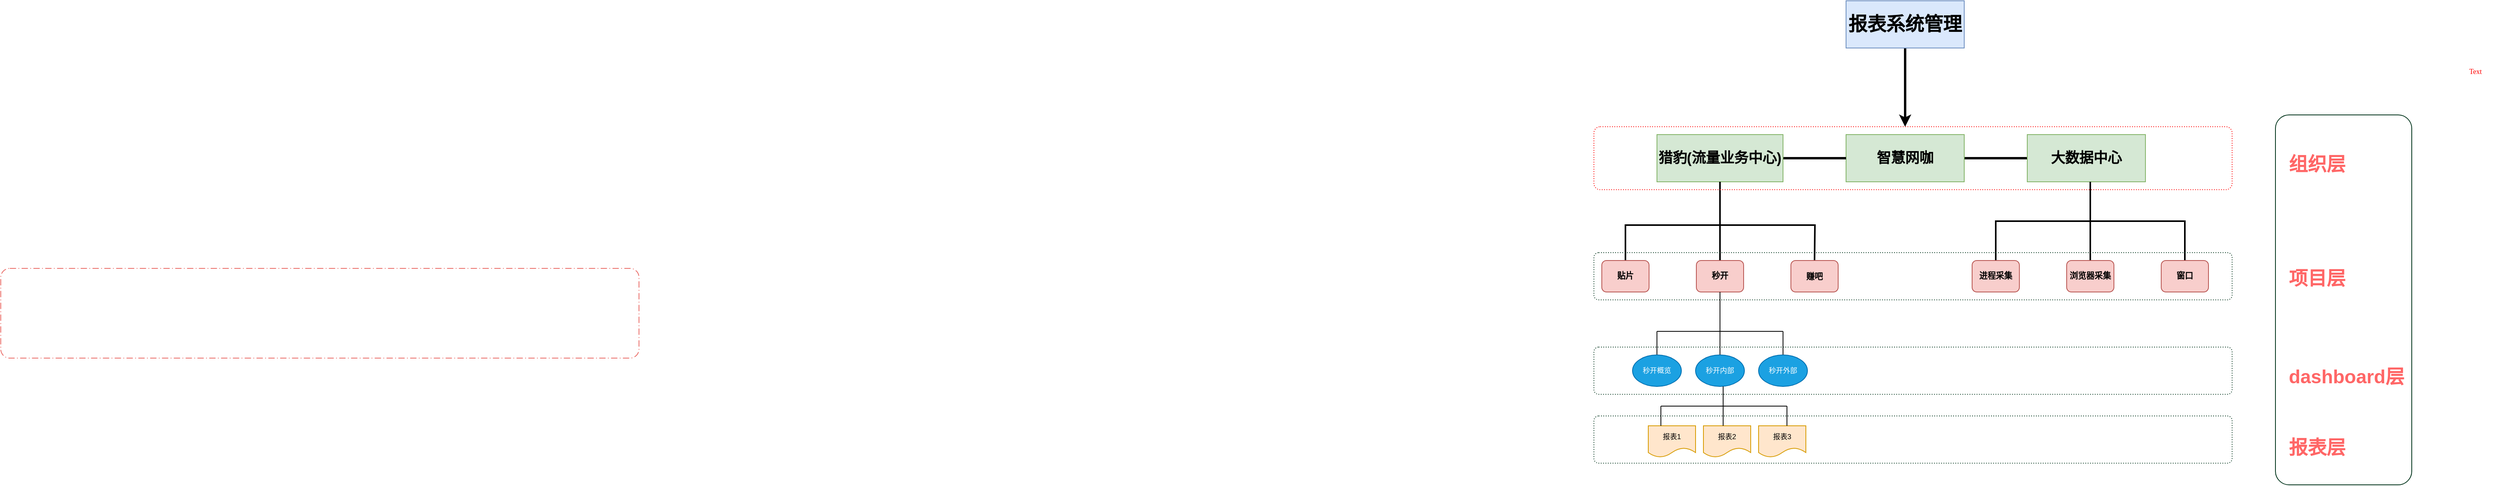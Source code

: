 <mxfile version="11.0.4" type="github"><diagram id="0h72CLyaa__4Id9_5aoc" name="Page-1"><mxGraphModel dx="3903" dy="715" grid="1" gridSize="10" guides="1" tooltips="1" connect="1" arrows="1" fold="1" page="1" pageScale="1" pageWidth="827" pageHeight="1169" math="0" shadow="0"><root><mxCell id="0"/><mxCell id="1" parent="0"/><mxCell id="kfbAdCKd1cchIvq6iEep-17" style="edgeStyle=orthogonalEdgeStyle;rounded=0;orthogonalLoop=1;jettySize=auto;html=1;exitX=0.5;exitY=1;exitDx=0;exitDy=0;endArrow=classic;endFill=1;strokeWidth=3;" edge="1" parent="1" source="kfbAdCKd1cchIvq6iEep-3"><mxGeometry relative="1" as="geometry"><mxPoint x="355" y="190" as="targetPoint"/></mxGeometry></mxCell><mxCell id="kfbAdCKd1cchIvq6iEep-3" value="&lt;h1&gt;报表系统管理&lt;/h1&gt;" style="rounded=0;whiteSpace=wrap;html=1;fillColor=#dae8fc;strokeColor=#6c8ebf;" vertex="1" parent="1"><mxGeometry x="280" y="30" width="150" height="60" as="geometry"/></mxCell><mxCell id="kfbAdCKd1cchIvq6iEep-14" style="edgeStyle=orthogonalEdgeStyle;rounded=0;orthogonalLoop=1;jettySize=auto;html=1;exitX=1;exitY=0.5;exitDx=0;exitDy=0;entryX=0;entryY=0.5;entryDx=0;entryDy=0;endArrow=none;endFill=0;strokeWidth=3;" edge="1" parent="1" source="kfbAdCKd1cchIvq6iEep-4" target="kfbAdCKd1cchIvq6iEep-6"><mxGeometry relative="1" as="geometry"/></mxCell><mxCell id="kfbAdCKd1cchIvq6iEep-4" value="&lt;h2&gt;智慧网咖&lt;/h2&gt;" style="rounded=0;whiteSpace=wrap;html=1;fillColor=#d5e8d4;strokeColor=#82b366;" vertex="1" parent="1"><mxGeometry x="280" y="200" width="150" height="60" as="geometry"/></mxCell><mxCell id="kfbAdCKd1cchIvq6iEep-13" style="edgeStyle=orthogonalEdgeStyle;rounded=0;orthogonalLoop=1;jettySize=auto;html=1;exitX=1;exitY=0.5;exitDx=0;exitDy=0;entryX=0;entryY=0.5;entryDx=0;entryDy=0;endArrow=none;endFill=0;strokeWidth=3;" edge="1" parent="1" source="kfbAdCKd1cchIvq6iEep-8" target="kfbAdCKd1cchIvq6iEep-4"><mxGeometry relative="1" as="geometry"/></mxCell><mxCell id="kfbAdCKd1cchIvq6iEep-8" value="&lt;h2&gt;猎豹(流量业务中心)&lt;/h2&gt;" style="rounded=0;whiteSpace=wrap;html=1;fillColor=#d5e8d4;strokeColor=#82b366;" vertex="1" parent="1"><mxGeometry x="40" y="200" width="160" height="60" as="geometry"/></mxCell><mxCell id="kfbAdCKd1cchIvq6iEep-6" value="&lt;h2&gt;大数据中心&lt;/h2&gt;" style="rounded=0;whiteSpace=wrap;html=1;fillColor=#d5e8d4;strokeColor=#82b366;" vertex="1" parent="1"><mxGeometry x="510" y="200" width="150" height="60" as="geometry"/></mxCell><mxCell id="kfbAdCKd1cchIvq6iEep-15" value="" style="rounded=1;arcSize=10;dashed=1;strokeColor=#EA6B66;fillColor=none;gradientColor=none;dashPattern=8 3 1 3;strokeWidth=1;" vertex="1" parent="1"><mxGeometry x="-2062" y="370" width="810" height="114" as="geometry"/></mxCell><mxCell id="kfbAdCKd1cchIvq6iEep-16" value="&lt;h1&gt;组织层&lt;/h1&gt;" style="text;html=1;resizable=0;points=[];autosize=1;align=left;verticalAlign=top;spacingTop=-4;fontColor=#FF6666;" vertex="1" parent="1"><mxGeometry x="840" y="205" width="90" height="50" as="geometry"/></mxCell><mxCell id="kfbAdCKd1cchIvq6iEep-34" value="" style="line;strokeWidth=2;direction=south;html=1;fontSize=9;" vertex="1" parent="1"><mxGeometry x="115" y="260" width="10" height="100" as="geometry"/></mxCell><mxCell id="kfbAdCKd1cchIvq6iEep-39" style="edgeStyle=orthogonalEdgeStyle;rounded=0;orthogonalLoop=1;jettySize=auto;html=1;exitX=1;exitY=0.5;exitDx=0;exitDy=0;exitPerimeter=0;endArrow=none;endFill=0;strokeWidth=2;" edge="1" parent="1" source="kfbAdCKd1cchIvq6iEep-35"><mxGeometry relative="1" as="geometry"><mxPoint x="240" y="360" as="targetPoint"/></mxGeometry></mxCell><mxCell id="kfbAdCKd1cchIvq6iEep-35" value="" style="line;strokeWidth=2;html=1;" vertex="1" parent="1"><mxGeometry x="40" y="310" width="160" height="10" as="geometry"/></mxCell><mxCell id="kfbAdCKd1cchIvq6iEep-38" style="edgeStyle=orthogonalEdgeStyle;rounded=0;orthogonalLoop=1;jettySize=auto;html=1;entryX=0;entryY=0.5;entryDx=0;entryDy=0;entryPerimeter=0;endArrow=none;endFill=0;strokeWidth=2;" edge="1" parent="1" target="kfbAdCKd1cchIvq6iEep-35"><mxGeometry relative="1" as="geometry"><mxPoint y="360" as="sourcePoint"/><Array as="points"><mxPoint y="315"/></Array></mxGeometry></mxCell><mxCell id="kfbAdCKd1cchIvq6iEep-40" value="" style="line;strokeWidth=2;direction=south;html=1;" vertex="1" parent="1"><mxGeometry x="-5" y="360" width="10" height="40" as="geometry"/></mxCell><mxCell id="kfbAdCKd1cchIvq6iEep-42" value="" style="line;strokeWidth=2;direction=south;html=1;" vertex="1" parent="1"><mxGeometry x="115" y="360" width="10" height="40" as="geometry"/></mxCell><mxCell id="kfbAdCKd1cchIvq6iEep-43" value="" style="line;strokeWidth=2;direction=south;html=1;" vertex="1" parent="1"><mxGeometry x="235" y="360" width="10" height="40" as="geometry"/></mxCell><mxCell id="kfbAdCKd1cchIvq6iEep-45" value="" style="rounded=1;arcSize=10;dashed=1;strokeColor=#FF0000;fillColor=none;gradientColor=none;dashPattern=1 2;strokeWidth=1;fontSize=9;fontColor=#FF0000;" vertex="1" parent="1"><mxGeometry x="-40" y="190" width="810" height="80" as="geometry"/></mxCell><mxCell id="kfbAdCKd1cchIvq6iEep-48" value="&lt;h3&gt;贴片&lt;/h3&gt;" style="rounded=1;whiteSpace=wrap;html=1;strokeColor=#b85450;strokeWidth=1;fontSize=9;fillColor=#f8cecc;fontFamily=Times New Roman;" vertex="1" parent="1"><mxGeometry x="-30" y="360" width="60" height="40" as="geometry"/></mxCell><mxCell id="kfbAdCKd1cchIvq6iEep-51" style="edgeStyle=orthogonalEdgeStyle;rounded=0;orthogonalLoop=1;jettySize=auto;html=1;exitX=0.5;exitY=0;exitDx=0;exitDy=0;entryX=0.75;entryY=0.5;entryDx=0;entryDy=0;entryPerimeter=0;endArrow=none;endFill=0;strokeWidth=2;fontFamily=Times New Roman;fontSize=9;fontColor=#FF6666;" edge="1" parent="1" source="kfbAdCKd1cchIvq6iEep-49" target="kfbAdCKd1cchIvq6iEep-42"><mxGeometry relative="1" as="geometry"/></mxCell><mxCell id="kfbAdCKd1cchIvq6iEep-49" value="&lt;h3&gt;秒开&lt;/h3&gt;" style="rounded=1;whiteSpace=wrap;html=1;strokeColor=#b85450;strokeWidth=1;fontSize=9;fillColor=#f8cecc;fontFamily=Times New Roman;" vertex="1" parent="1"><mxGeometry x="90" y="360" width="60" height="40" as="geometry"/></mxCell><mxCell id="kfbAdCKd1cchIvq6iEep-50" value="&lt;h3&gt;赚吧&lt;/h3&gt;" style="rounded=1;whiteSpace=wrap;html=1;strokeColor=#b85450;strokeWidth=1;fontSize=9;fillColor=#f8cecc;" vertex="1" parent="1"><mxGeometry x="210" y="360" width="60" height="40" as="geometry"/></mxCell><mxCell id="kfbAdCKd1cchIvq6iEep-75" value="" style="line;strokeWidth=2;direction=south;html=1;fontFamily=Times New Roman;fontSize=9;fontColor=#FF6666;" vertex="1" parent="1"><mxGeometry x="585" y="260" width="10" height="100" as="geometry"/></mxCell><mxCell id="kfbAdCKd1cchIvq6iEep-77" style="edgeStyle=orthogonalEdgeStyle;rounded=0;orthogonalLoop=1;jettySize=auto;html=1;exitX=1;exitY=0.5;exitDx=0;exitDy=0;exitPerimeter=0;endArrow=none;endFill=0;strokeWidth=2;entryX=0.5;entryY=0;entryDx=0;entryDy=0;entryPerimeter=0;" edge="1" parent="1" source="kfbAdCKd1cchIvq6iEep-78" target="kfbAdCKd1cchIvq6iEep-82"><mxGeometry relative="1" as="geometry"><mxPoint x="710" y="355" as="targetPoint"/></mxGeometry></mxCell><mxCell id="kfbAdCKd1cchIvq6iEep-78" value="" style="line;strokeWidth=2;html=1;" vertex="1" parent="1"><mxGeometry x="510" y="305" width="160" height="10" as="geometry"/></mxCell><mxCell id="kfbAdCKd1cchIvq6iEep-79" style="edgeStyle=orthogonalEdgeStyle;rounded=0;orthogonalLoop=1;jettySize=auto;html=1;entryX=0;entryY=0.5;entryDx=0;entryDy=0;entryPerimeter=0;endArrow=none;endFill=0;strokeWidth=2;" edge="1" parent="1" target="kfbAdCKd1cchIvq6iEep-78" source="kfbAdCKd1cchIvq6iEep-80"><mxGeometry relative="1" as="geometry"><mxPoint x="470" y="355" as="sourcePoint"/><Array as="points"><mxPoint x="470" y="310"/></Array></mxGeometry></mxCell><mxCell id="kfbAdCKd1cchIvq6iEep-80" value="&lt;h3&gt;进程采集&lt;/h3&gt;" style="rounded=1;whiteSpace=wrap;html=1;strokeColor=#b85450;strokeWidth=1;fontSize=9;fillColor=#f8cecc;fontFamily=Times New Roman;" vertex="1" parent="1"><mxGeometry x="440" y="360" width="60" height="40" as="geometry"/></mxCell><mxCell id="kfbAdCKd1cchIvq6iEep-81" value="&lt;h3&gt;浏览器采集&lt;/h3&gt;" style="rounded=1;whiteSpace=wrap;html=1;strokeColor=#b85450;strokeWidth=1;fontSize=9;fillColor=#f8cecc;fontFamily=Times New Roman;" vertex="1" parent="1"><mxGeometry x="560" y="360" width="60" height="40" as="geometry"/></mxCell><mxCell id="kfbAdCKd1cchIvq6iEep-82" value="&lt;h3&gt;窗口&lt;/h3&gt;" style="rounded=1;whiteSpace=wrap;html=1;strokeColor=#b85450;strokeWidth=1;fontSize=9;fillColor=#f8cecc;fontFamily=Times New Roman;" vertex="1" parent="1"><mxGeometry x="680" y="360" width="60" height="40" as="geometry"/></mxCell><mxCell id="kfbAdCKd1cchIvq6iEep-85" value="" style="rounded=1;arcSize=10;dashed=1;strokeColor=#00331A;fillColor=none;gradientColor=none;dashPattern=1 2;strokeWidth=1;fontSize=9;fontColor=#FF0000;" vertex="1" parent="1"><mxGeometry x="-40" y="350" width="810" height="60" as="geometry"/></mxCell><mxCell id="kfbAdCKd1cchIvq6iEep-86" value="Text" style="text;html=1;resizable=0;points=[];autosize=1;align=left;verticalAlign=top;spacingTop=-4;fontSize=9;fontFamily=Times New Roman;fontColor=#FF0000;" vertex="1" parent="1"><mxGeometry x="1069" y="112" width="40" height="10" as="geometry"/></mxCell><mxCell id="kfbAdCKd1cchIvq6iEep-87" value="&lt;h1&gt;项目层&lt;/h1&gt;" style="text;html=1;resizable=0;points=[];autosize=1;align=left;verticalAlign=top;spacingTop=-4;fontColor=#FF6666;" vertex="1" parent="1"><mxGeometry x="840" y="350" width="90" height="50" as="geometry"/></mxCell><mxCell id="kfbAdCKd1cchIvq6iEep-89" value="" style="line;strokeWidth=1;direction=south;html=1;fontFamily=Times New Roman;fontSize=9;fontColor=#FF0000;" vertex="1" parent="1"><mxGeometry x="115" y="400" width="10" height="50" as="geometry"/></mxCell><mxCell id="kfbAdCKd1cchIvq6iEep-93" value="" style="line;strokeWidth=1;html=1;fontFamily=Times New Roman;fontSize=9;fontColor=#FF0000;" vertex="1" parent="1"><mxGeometry x="40" y="445" width="160" height="10" as="geometry"/></mxCell><mxCell id="kfbAdCKd1cchIvq6iEep-94" value="" style="line;strokeWidth=1;direction=south;html=1;fontFamily=Times New Roman;fontSize=9;fontColor=#FF0000;" vertex="1" parent="1"><mxGeometry x="35" y="450" width="10" height="30" as="geometry"/></mxCell><mxCell id="kfbAdCKd1cchIvq6iEep-96" value="" style="line;strokeWidth=1;direction=south;html=1;fontFamily=Times New Roman;fontSize=9;fontColor=#FF0000;" vertex="1" parent="1"><mxGeometry x="115" y="450" width="10" height="35" as="geometry"/></mxCell><mxCell id="kfbAdCKd1cchIvq6iEep-99" value="" style="line;strokeWidth=1;direction=south;html=1;fontFamily=Times New Roman;fontSize=9;fontColor=#FF0000;" vertex="1" parent="1"><mxGeometry x="195" y="450" width="10" height="35" as="geometry"/></mxCell><mxCell id="kfbAdCKd1cchIvq6iEep-100" value="秒开概览" style="ellipse;whiteSpace=wrap;html=1;strokeColor=#006EAF;strokeWidth=1;fontFamily=Tahoma;fontSize=9;fontColor=#ffffff;fillColor=#1ba1e2;" vertex="1" parent="1"><mxGeometry x="9" y="480" width="62" height="40" as="geometry"/></mxCell><mxCell id="kfbAdCKd1cchIvq6iEep-101" value="秒开内部" style="ellipse;whiteSpace=wrap;html=1;strokeColor=#006EAF;strokeWidth=1;fontFamily=Helvetica;fontSize=9;fontColor=#ffffff;fillColor=#1ba1e2;" vertex="1" parent="1"><mxGeometry x="89" y="480" width="62" height="40" as="geometry"/></mxCell><mxCell id="kfbAdCKd1cchIvq6iEep-102" value="秒开外部" style="ellipse;whiteSpace=wrap;html=1;strokeColor=#006EAF;strokeWidth=1;fontFamily=Helvetica;fontSize=9;fontColor=#ffffff;fillColor=#1ba1e2;" vertex="1" parent="1"><mxGeometry x="169" y="480" width="62" height="40" as="geometry"/></mxCell><mxCell id="kfbAdCKd1cchIvq6iEep-106" value="报表1" style="shape=document;whiteSpace=wrap;html=1;boundedLbl=1;strokeColor=#d79b00;strokeWidth=1;fontFamily=Helvetica;fontSize=9;fillColor=#ffe6cc;" vertex="1" parent="1"><mxGeometry x="29" y="570" width="60" height="40" as="geometry"/></mxCell><mxCell id="kfbAdCKd1cchIvq6iEep-107" value="报表2" style="shape=document;whiteSpace=wrap;html=1;boundedLbl=1;strokeColor=#d79b00;strokeWidth=1;fontFamily=Helvetica;fontSize=9;fillColor=#ffe6cc;" vertex="1" parent="1"><mxGeometry x="99" y="570" width="60" height="40" as="geometry"/></mxCell><mxCell id="kfbAdCKd1cchIvq6iEep-108" value="报表3" style="shape=document;whiteSpace=wrap;html=1;boundedLbl=1;strokeColor=#d79b00;strokeWidth=1;fontFamily=Helvetica;fontSize=9;fillColor=#ffe6cc;" vertex="1" parent="1"><mxGeometry x="169" y="570" width="60" height="40" as="geometry"/></mxCell><mxCell id="kfbAdCKd1cchIvq6iEep-109" value="" style="line;strokeWidth=1;direction=south;html=1;fontFamily=Helvetica;fontSize=9;fontColor=#000000;" vertex="1" parent="1"><mxGeometry x="119" y="520" width="10" height="50" as="geometry"/></mxCell><mxCell id="kfbAdCKd1cchIvq6iEep-111" value="" style="line;strokeWidth=1;html=1;fontFamily=Helvetica;fontSize=9;fontColor=#000000;" vertex="1" parent="1"><mxGeometry x="45" y="540" width="160" height="10" as="geometry"/></mxCell><mxCell id="kfbAdCKd1cchIvq6iEep-114" value="" style="line;strokeWidth=1;direction=south;html=1;fontFamily=Helvetica;fontSize=9;fontColor=#000000;" vertex="1" parent="1"><mxGeometry x="40" y="545" width="10" height="25" as="geometry"/></mxCell><mxCell id="kfbAdCKd1cchIvq6iEep-116" value="" style="line;strokeWidth=1;direction=south;html=1;fontFamily=Helvetica;fontSize=9;fontColor=#000000;" vertex="1" parent="1"><mxGeometry x="200" y="545" width="10" height="25" as="geometry"/></mxCell><mxCell id="kfbAdCKd1cchIvq6iEep-119" value="" style="rounded=1;arcSize=10;dashed=1;strokeColor=#00331A;fillColor=none;gradientColor=none;dashPattern=1 2;strokeWidth=1;fontSize=9;fontColor=#FF0000;" vertex="1" parent="1"><mxGeometry x="-40" y="557.5" width="810" height="60" as="geometry"/></mxCell><mxCell id="kfbAdCKd1cchIvq6iEep-120" value="" style="rounded=1;arcSize=10;dashed=1;strokeColor=#00331A;fillColor=none;gradientColor=none;dashPattern=1 2;strokeWidth=1;fontSize=9;fontColor=#FF0000;" vertex="1" parent="1"><mxGeometry x="-40" y="470" width="810" height="60" as="geometry"/></mxCell><mxCell id="kfbAdCKd1cchIvq6iEep-121" value="&lt;h1&gt;dashboard层&lt;/h1&gt;" style="text;html=1;resizable=0;points=[];autosize=1;align=left;verticalAlign=top;spacingTop=-4;fontColor=#FF6666;" vertex="1" parent="1"><mxGeometry x="840" y="475" width="160" height="50" as="geometry"/></mxCell><mxCell id="kfbAdCKd1cchIvq6iEep-122" value="&lt;h1&gt;报表层&lt;/h1&gt;" style="text;html=1;resizable=0;points=[];autosize=1;align=left;verticalAlign=top;spacingTop=-4;fontColor=#FF6666;" vertex="1" parent="1"><mxGeometry x="840" y="565" width="90" height="50" as="geometry"/></mxCell><mxCell id="kfbAdCKd1cchIvq6iEep-125" value="" style="rounded=1;arcSize=10;strokeColor=#00331A;fillColor=none;gradientColor=none;strokeWidth=1;fontSize=9;fontColor=#FF0000;" vertex="1" parent="1"><mxGeometry x="825" y="175" width="173" height="470" as="geometry"/></mxCell></root></mxGraphModel></diagram></mxfile>